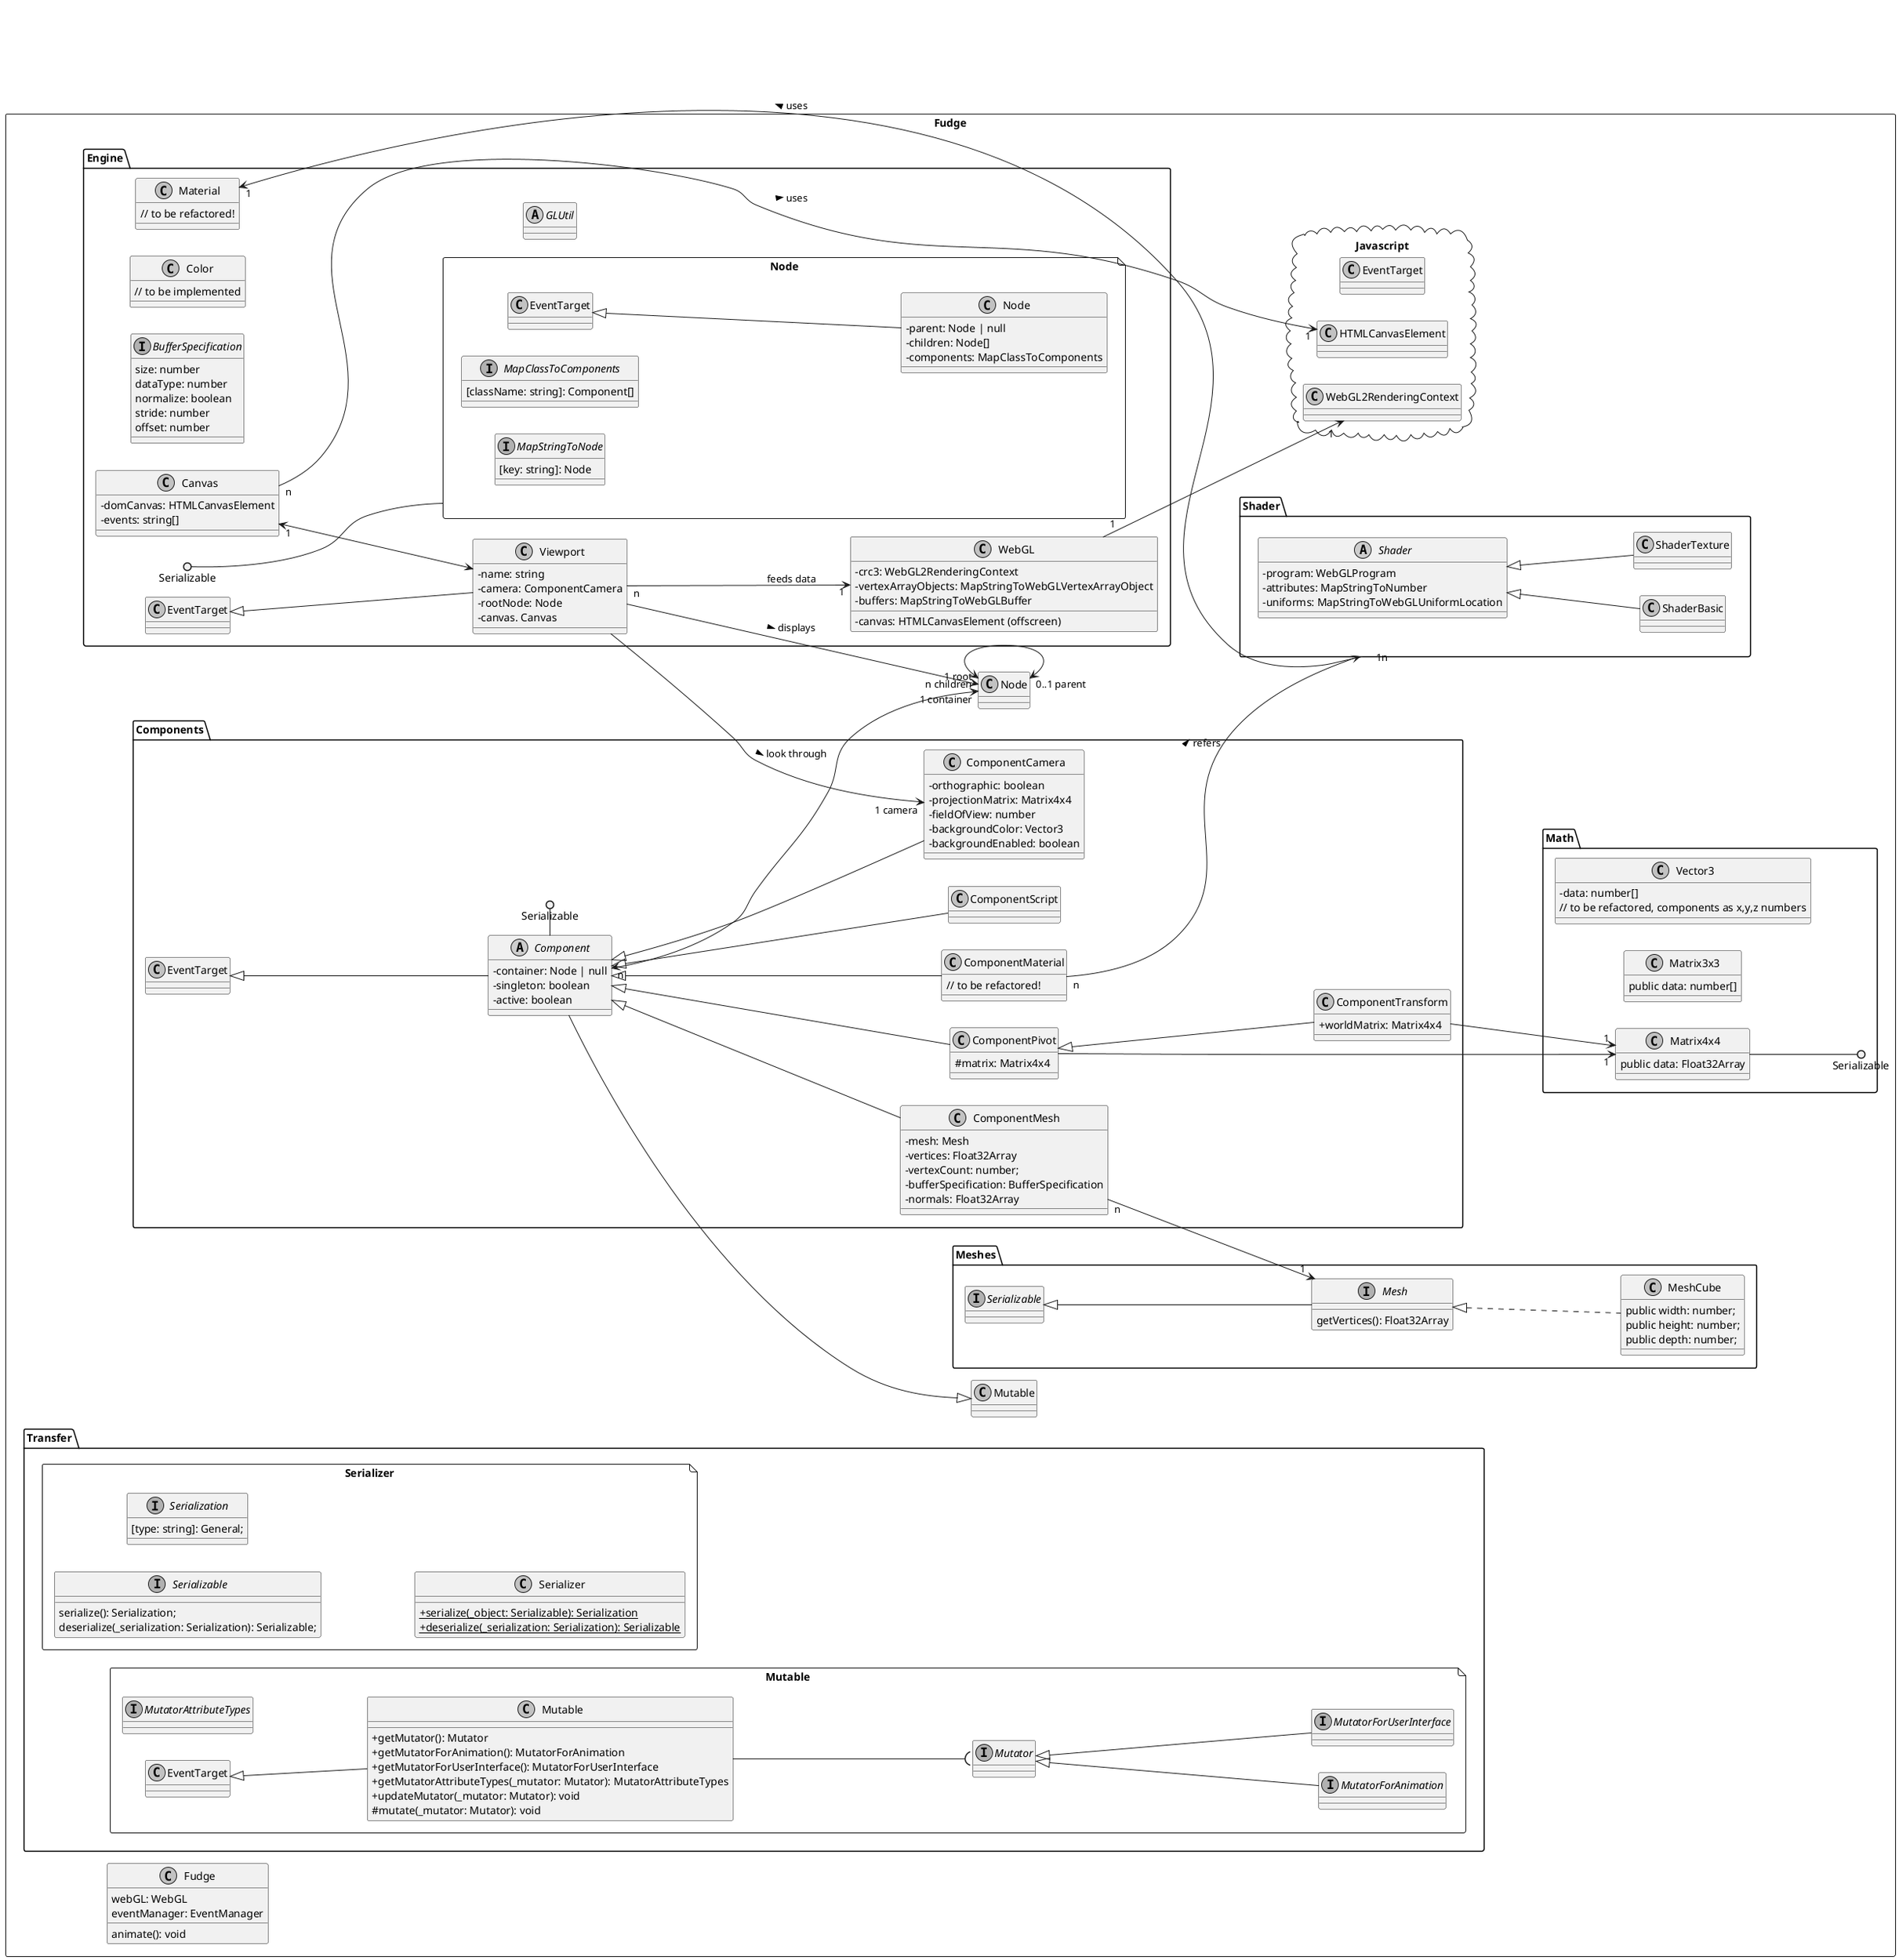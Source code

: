 @startuml FUDGE-Core
skinparam monochrome true
skinparam componentStyle uml2
skinparam classAttributeIconSize 0
skinparam shadowing false
skinparam handwritten false

'page 2x2
left to right direction

package Fudge <<Rectangle>>{
    ' gl2: WebGL2RenderingContext
    package "Javascript" <<Cloud>> {
        class EventTarget
        class WebGL2RenderingContext
        class HTMLCanvasElement
    }

    package "Engine" <<Folder>> {
        class WebGL {
            - canvas: HTMLCanvasElement (offscreen)
            - crc3: WebGL2RenderingContext
            - vertexArrayObjects: MapStringToWebGLVertexArrayObject
            - buffers: MapStringToWebGLBuffer
        }
        class Canvas {
            - domCanvas: HTMLCanvasElement
            - events: string[]
        }
        file "Node" {
            class Node extends EventTarget {
                - parent: Node | null
                - children: Node[]
                - components: MapClassToComponents
            }
            interface MapClassToComponents{
                [className: string]: Component[]
            }
            interface MapStringToNode {
                [key: string]: Node
            }
        }
        Serializable ()-- Node
        interface BufferSpecification {
            size: number
            dataType: number
            normalize: boolean
            stride: number
            offset: number
        }

        class Color {
            // to be implemented
        }
        abstract class GLUtil {
        }
        class Material {
            // to be refactored!
        }
        class Viewport extends EventTarget {
            - name: string
            - camera: ComponentCamera
            - rootNode: Node
            - canvas. Canvas
        }
    }
    package "Transfer" <<Folder>> {
        file "Serializer" {
            interface Serializable {
                serialize(): Serialization;
                deserialize(_serialization: Serialization): Serializable;
            }
            interface Serialization {
                [type: string]: General;
            }
            class Serializer {
                {static} + serialize(_object: Serializable): Serialization
                {static} + deserialize(_serialization: Serialization): Serializable
            }
        }
        file "Mutable" {
            interface MutatorAttributeTypes
            interface Mutator

            interface MutatorForAnimation extends Mutator
            interface MutatorForUserInterface extends Mutator
            class Mutable extends EventTarget {
                + getMutator(): Mutator
                + getMutatorForAnimation(): MutatorForAnimation
                + getMutatorForUserInterface(): MutatorForUserInterface
                + getMutatorAttributeTypes(_mutator: Mutator): MutatorAttributeTypes
                + updateMutator(_mutator: Mutator): void
                # mutate(_mutator: Mutator): void
            }
            Mutable --( Mutator
        }
    }
    package "Components" <<Folder>> {
        abstract class Component extends EventTarget {
            - container: Node | null
            - singleton: boolean
            - active: boolean
        }
        Component -() Serializable
        class ComponentCamera extends Component {
            - orthographic: boolean
            - projectionMatrix: Matrix4x4
            - fieldOfView: number
            - backgroundColor: Vector3
            - backgroundEnabled: boolean
        }
        class ComponentMaterial extends Component {
            // to be refactored!
        }
        class ComponentMesh extends Component {
            - mesh: Mesh
            - vertices: Float32Array
            - vertexCount: number;
            - bufferSpecification: BufferSpecification
            - normals: Float32Array
        }
        class ComponentPivot extends Component {
            # matrix: Matrix4x4
        }
        class ComponentTransform extends ComponentPivot {
            + worldMatrix: Matrix4x4
        }
        class ComponentScript extends Component {

        }
    }
    package "Meshes" <<Folder>> {
        interface Mesh extends Serializable {
            getVertices(): Float32Array
        }
        class MeshCube implements Mesh {
            public width: number;
            public height: number;
            public depth: number;
        }
    }
    package "Math" <<Folder>> {
        class Vector3 {
            - data: number[]
            // to be refactored, components as x,y,z numbers
        }
        class Matrix3x3 {
            public data: number[]
        }
        class Matrix4x4 {
            public data: Float32Array
        }
        Matrix4x4 --() Serializable
    }

    package "Shader" << Folder>> {
        abstract class Shader {
            - program: WebGLProgram
            - attributes: MapStringToNumber
            - uniforms: MapStringToWebGLUniformLocation
        }
        class ShaderBasic extends Shader {
        }
        class ShaderTexture extends Shader {
        }
    }

    class Fudge{
        webGL: WebGL
        eventManager: EventManager
        animate(): void
    } 

    ' Associations
    Node "0..1 parent"<-left->"n children" Node
    Node "1 container"<-->"n" Component
    Component --|> Mutable
    ComponentMesh "n"-->"1" Mesh
    ComponentPivot -->"1" Matrix4x4
    ComponentTransform -->"1" Matrix4x4
    Viewport -->"1 root" Node : displays >
    Viewport -->"1 camera" ComponentCamera : look through >
    Shader "n"-->"1" Material : uses >
    ComponentMaterial "n" --> "1" Shader : refers >
    Canvas "n" --> "1" HTMLCanvasElement : uses >
    Canvas "1" <--> Viewport
    Viewport "n" -->"1" WebGL : feeds data
    WebGL "1"-->"1" WebGL2RenderingContext

    'improve layout
    'Serializer --[hidden]-- Mutable
    'Mutable --[hidden]-- Component
    'Viewport -[hidden]- ComponentCamera
    'Engine -[hidden]- Components
    'Meshes --[hidden]up-- Shader
}
@enduml

